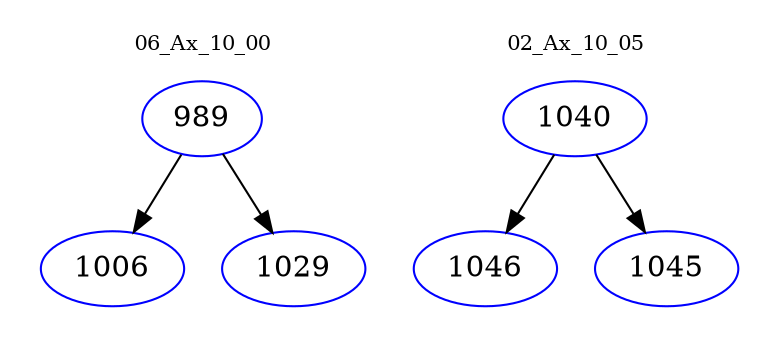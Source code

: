 digraph{
subgraph cluster_0 {
color = white
label = "06_Ax_10_00";
fontsize=10;
T0_989 [label="989", color="blue"]
T0_989 -> T0_1006 [color="black"]
T0_1006 [label="1006", color="blue"]
T0_989 -> T0_1029 [color="black"]
T0_1029 [label="1029", color="blue"]
}
subgraph cluster_1 {
color = white
label = "02_Ax_10_05";
fontsize=10;
T1_1040 [label="1040", color="blue"]
T1_1040 -> T1_1046 [color="black"]
T1_1046 [label="1046", color="blue"]
T1_1040 -> T1_1045 [color="black"]
T1_1045 [label="1045", color="blue"]
}
}

